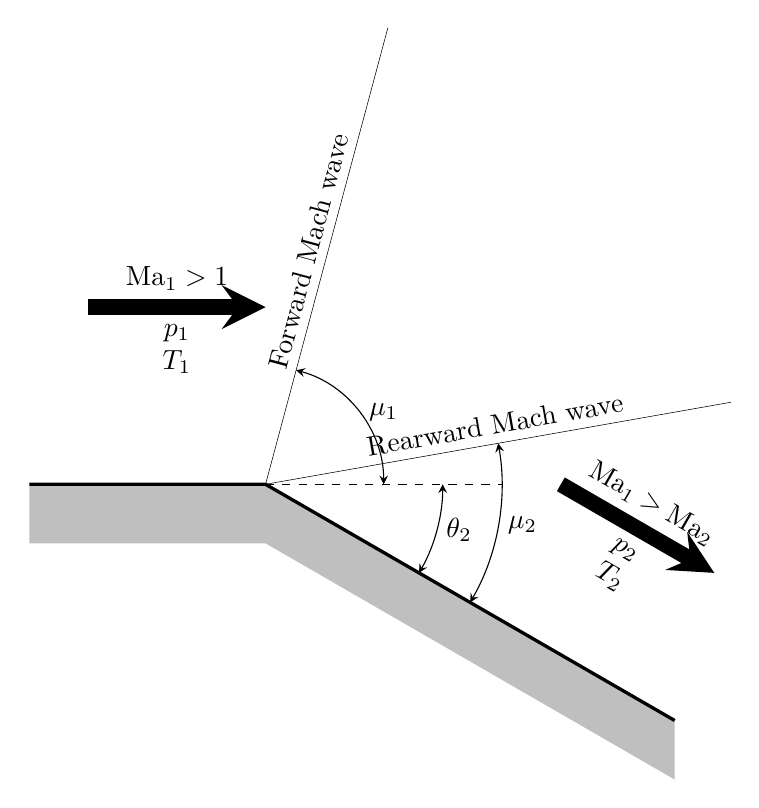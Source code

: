 ﻿\begin{tikzpicture}[scale=0.75]
\fill[fill=gray!50](0,0)--(4,0)-- ++(-30:8)-- ++(-90:1)-- ++(-210:8)--(0,-1)--cycle;
\draw[very thick] (0,0) -- (4,0) -- +(-30:8);
\draw[very thin](4,0)-- +(75:8) node[sloped,above,midway]{Forward Mach wave};
\draw[very thin](4,0)-- +(10:8) node[sloped,above,midway]{Rearward Mach wave};
\draw[dashed](4,0)--(8,0);
\draw[line width = 2mm,-stealth](1,3)--(4,3) node[sloped,above,midway]{$\mathrm{Ma}_1 > 1$} node[align=center,below,midway]{$p_1$\\$T_1$};
\draw[line width = 2mm,-stealth](9,0)--+(-30:3) node[sloped,above,midway]{$\mathrm{Ma}_1 > \mathrm{Ma}_2$} node[align=center,sloped,below,midway]{$p_2$\\$T_2$};
\draw[stealth-stealth] (4,0) ++(0:2) arc[start angle=0,end angle=75,radius=2] node[midway,right]{$\mu_1$};
\draw[stealth-stealth] (4,0) +(-30:4) arc[start angle=-30,end angle=10,radius=4] node[midway,right]{$\mu_2$};
\draw[stealth-stealth] (4,0) +(-30:3) arc[start angle=-30,end angle=0,radius=3] node[midway,right]{$\theta_2$};
\end{tikzpicture}